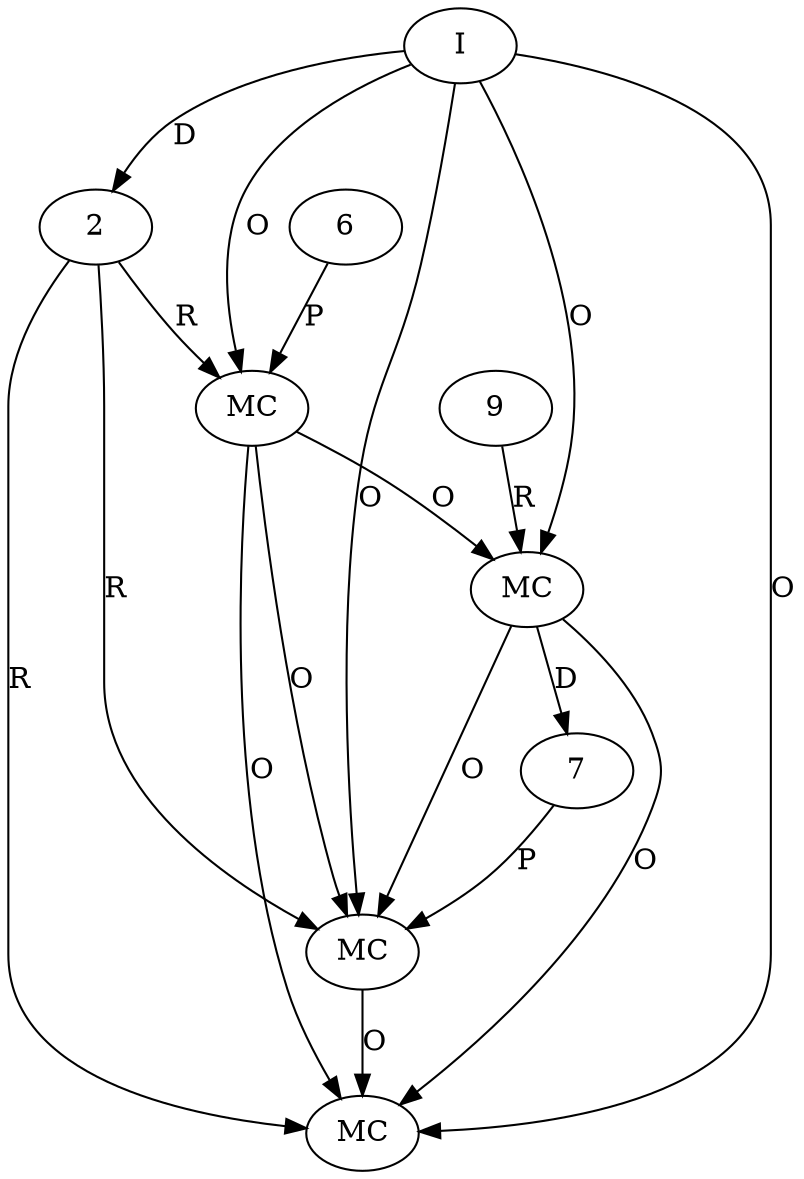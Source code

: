 digraph "AUG" {

  1 [ label="MC" s="build()" t="ResourceBuilder" l="118" ];
  2 [ t="ResourceBuilder" n="resourceBuilder" ];
  3 [ label="MC" s="addManifest()" t="ResourceBuilder" l="117" ];
  4 [ label="MC" s="addEE()" t="ResourceBuilder" l="116" ];
  5 [ label="I" t="ResourceBuilder" l="115" ];
  6 [ t="EE" n="dummy_" ];
  7 [ t="Domain" n="dummy_" ];
  8 [ label="MC" s="getManifest()" t="OSGI_CORE" l="117" ];
  9 [ t="OSGI_CORE" n="dummy_" ];
  5 -> 1 [ label="O" ];
  3 -> 1 [ label="O" ];
  4 -> 1 [ label="O" ];
  8 -> 1 [ label="O" ];
  2 -> 1 [ label="R" ];
  5 -> 2 [ label="D" ];
  8 -> 3 [ label="O" ];
  2 -> 3 [ label="R" ];
  5 -> 3 [ label="O" ];
  7 -> 3 [ label="P" ];
  4 -> 3 [ label="O" ];
  5 -> 4 [ label="O" ];
  2 -> 4 [ label="R" ];
  6 -> 4 [ label="P" ];
  8 -> 7 [ label="D" ];
  4 -> 8 [ label="O" ];
  5 -> 8 [ label="O" ];
  9 -> 8 [ label="R" ];
}
